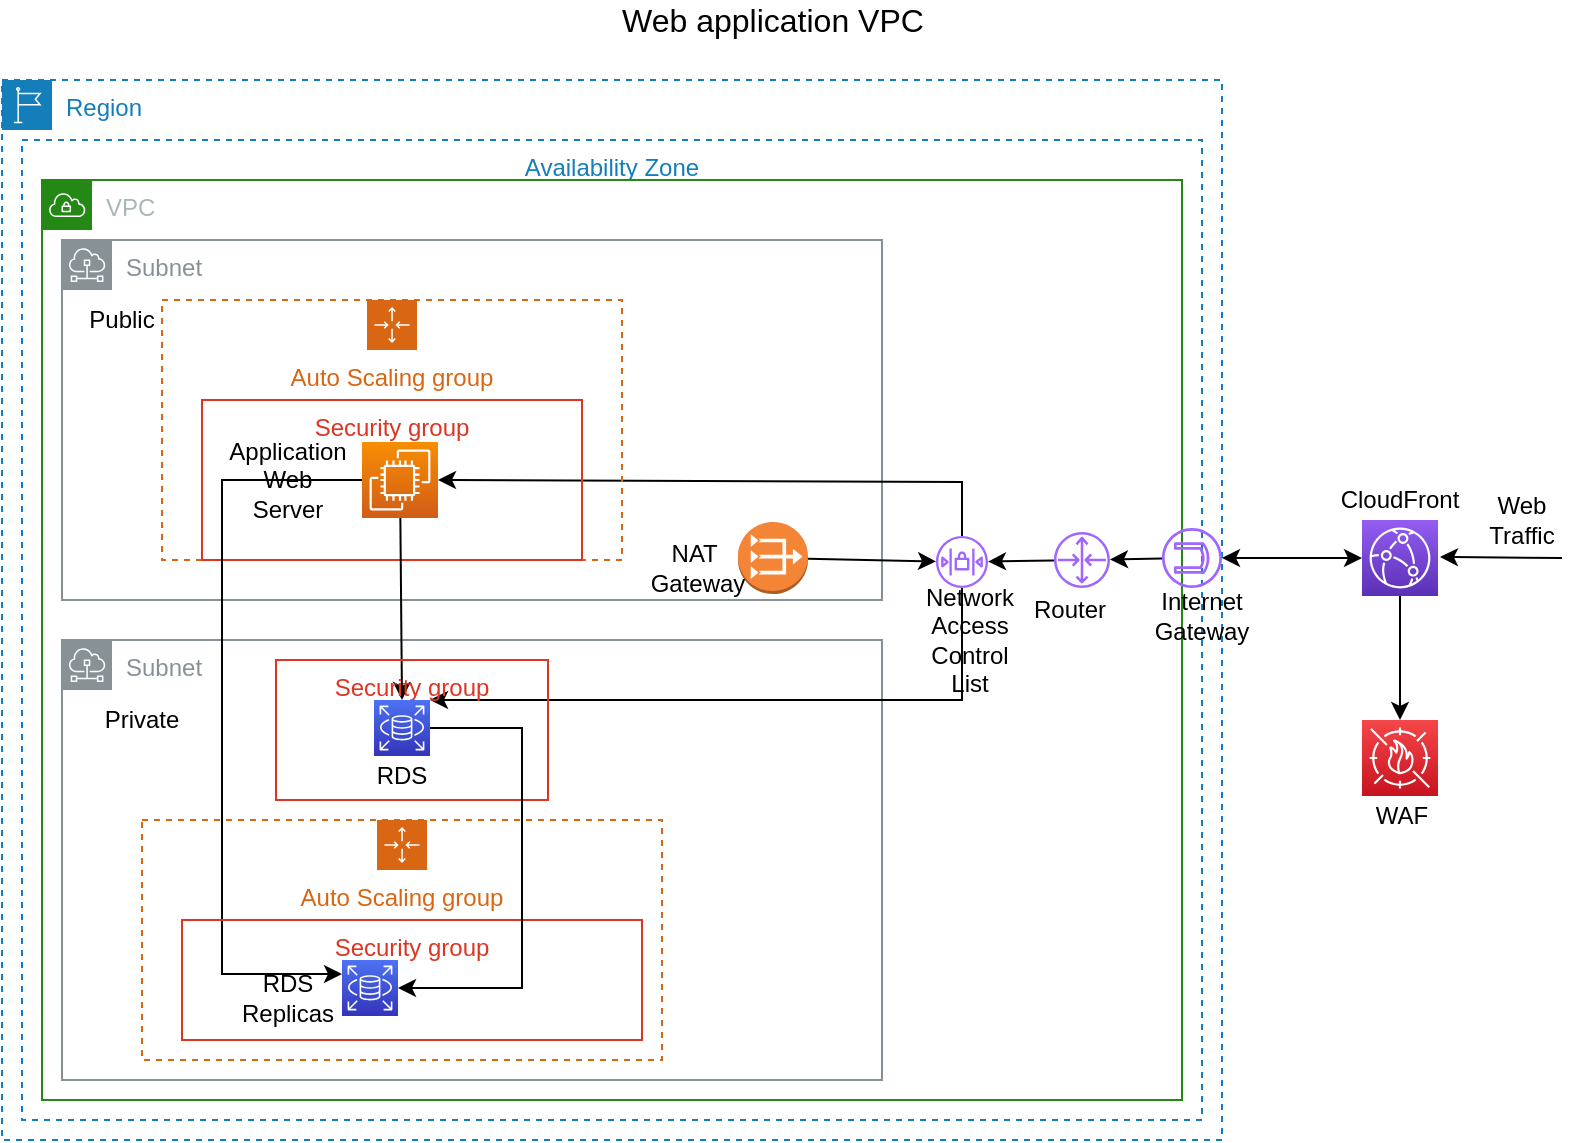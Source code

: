 <mxfile version="15.2.9" type="github">
  <diagram id="3wz_Bg6Wu5CAwzTQ0kBe" name="Page-1">
    <mxGraphModel dx="1629" dy="903" grid="1" gridSize="10" guides="1" tooltips="1" connect="1" arrows="1" fold="1" page="1" pageScale="1" pageWidth="850" pageHeight="1100" math="0" shadow="0">
      <root>
        <mxCell id="0" />
        <mxCell id="1" parent="0" />
        <mxCell id="N2PFwwYQiUMhbZ82afL--1" value="&lt;font style=&quot;font-size: 16px&quot;&gt;Web application VPC&lt;/font&gt;" style="text;html=1;strokeColor=none;fillColor=none;align=center;verticalAlign=middle;whiteSpace=wrap;rounded=0;" vertex="1" parent="1">
          <mxGeometry x="313" y="20" width="225" height="20" as="geometry" />
        </mxCell>
        <mxCell id="N2PFwwYQiUMhbZ82afL--2" value="Region" style="points=[[0,0],[0.25,0],[0.5,0],[0.75,0],[1,0],[1,0.25],[1,0.5],[1,0.75],[1,1],[0.75,1],[0.5,1],[0.25,1],[0,1],[0,0.75],[0,0.5],[0,0.25]];outlineConnect=0;gradientColor=none;html=1;whiteSpace=wrap;fontSize=12;fontStyle=0;shape=mxgraph.aws4.group;grIcon=mxgraph.aws4.group_region;strokeColor=#147EBA;fillColor=none;verticalAlign=top;align=left;spacingLeft=30;fontColor=#147EBA;dashed=1;" vertex="1" parent="1">
          <mxGeometry x="40" y="60" width="610" height="530" as="geometry" />
        </mxCell>
        <mxCell id="N2PFwwYQiUMhbZ82afL--9" style="edgeStyle=orthogonalEdgeStyle;rounded=0;orthogonalLoop=1;jettySize=auto;html=1;exitX=0.5;exitY=1;exitDx=0;exitDy=0;exitPerimeter=0;entryX=0.5;entryY=0;entryDx=0;entryDy=0;entryPerimeter=0;" edge="1" parent="1" source="N2PFwwYQiUMhbZ82afL--3" target="N2PFwwYQiUMhbZ82afL--4">
          <mxGeometry relative="1" as="geometry" />
        </mxCell>
        <mxCell id="N2PFwwYQiUMhbZ82afL--3" value="" style="sketch=0;points=[[0,0,0],[0.25,0,0],[0.5,0,0],[0.75,0,0],[1,0,0],[0,1,0],[0.25,1,0],[0.5,1,0],[0.75,1,0],[1,1,0],[0,0.25,0],[0,0.5,0],[0,0.75,0],[1,0.25,0],[1,0.5,0],[1,0.75,0]];outlineConnect=0;fontColor=#232F3E;gradientColor=#945DF2;gradientDirection=north;fillColor=#5A30B5;strokeColor=#ffffff;dashed=0;verticalLabelPosition=bottom;verticalAlign=top;align=center;html=1;fontSize=12;fontStyle=0;aspect=fixed;shape=mxgraph.aws4.resourceIcon;resIcon=mxgraph.aws4.cloudfront;" vertex="1" parent="1">
          <mxGeometry x="720" y="280" width="38" height="38" as="geometry" />
        </mxCell>
        <mxCell id="N2PFwwYQiUMhbZ82afL--4" value="" style="sketch=0;points=[[0,0,0],[0.25,0,0],[0.5,0,0],[0.75,0,0],[1,0,0],[0,1,0],[0.25,1,0],[0.5,1,0],[0.75,1,0],[1,1,0],[0,0.25,0],[0,0.5,0],[0,0.75,0],[1,0.25,0],[1,0.5,0],[1,0.75,0]];outlineConnect=0;fontColor=#232F3E;gradientColor=#F54749;gradientDirection=north;fillColor=#C7131F;strokeColor=#ffffff;dashed=0;verticalLabelPosition=bottom;verticalAlign=top;align=center;html=1;fontSize=12;fontStyle=0;aspect=fixed;shape=mxgraph.aws4.resourceIcon;resIcon=mxgraph.aws4.waf;" vertex="1" parent="1">
          <mxGeometry x="720" y="380" width="38" height="38" as="geometry" />
        </mxCell>
        <mxCell id="N2PFwwYQiUMhbZ82afL--5" value="CloudFront" style="text;html=1;strokeColor=none;fillColor=none;align=center;verticalAlign=middle;whiteSpace=wrap;rounded=0;" vertex="1" parent="1">
          <mxGeometry x="708" y="260" width="62" height="20" as="geometry" />
        </mxCell>
        <mxCell id="N2PFwwYQiUMhbZ82afL--6" value="WAF" style="text;html=1;strokeColor=none;fillColor=none;align=center;verticalAlign=middle;whiteSpace=wrap;rounded=0;" vertex="1" parent="1">
          <mxGeometry x="720" y="418" width="40" height="20" as="geometry" />
        </mxCell>
        <mxCell id="N2PFwwYQiUMhbZ82afL--10" value="Availability Zone" style="fillColor=none;strokeColor=#147EBA;dashed=1;verticalAlign=top;fontStyle=0;fontColor=#147EBA;" vertex="1" parent="1">
          <mxGeometry x="50" y="90" width="590" height="490" as="geometry" />
        </mxCell>
        <mxCell id="N2PFwwYQiUMhbZ82afL--11" value="VPC" style="points=[[0,0],[0.25,0],[0.5,0],[0.75,0],[1,0],[1,0.25],[1,0.5],[1,0.75],[1,1],[0.75,1],[0.5,1],[0.25,1],[0,1],[0,0.75],[0,0.5],[0,0.25]];outlineConnect=0;gradientColor=none;html=1;whiteSpace=wrap;fontSize=12;fontStyle=0;shape=mxgraph.aws4.group;grIcon=mxgraph.aws4.group_vpc;strokeColor=#248814;fillColor=none;verticalAlign=top;align=left;spacingLeft=30;fontColor=#AAB7B8;dashed=0;" vertex="1" parent="1">
          <mxGeometry x="60" y="110" width="570" height="460" as="geometry" />
        </mxCell>
        <mxCell id="N2PFwwYQiUMhbZ82afL--59" style="edgeStyle=none;rounded=0;orthogonalLoop=1;jettySize=auto;html=1;shadow=0;" edge="1" parent="1" source="N2PFwwYQiUMhbZ82afL--12" target="N2PFwwYQiUMhbZ82afL--26">
          <mxGeometry relative="1" as="geometry" />
        </mxCell>
        <mxCell id="N2PFwwYQiUMhbZ82afL--12" value="" style="sketch=0;outlineConnect=0;fontColor=#232F3E;gradientColor=none;fillColor=#A166FF;strokeColor=none;dashed=0;verticalLabelPosition=bottom;verticalAlign=top;align=center;html=1;fontSize=12;fontStyle=0;aspect=fixed;pointerEvents=1;shape=mxgraph.aws4.internet_gateway;rotation=90;" vertex="1" parent="1">
          <mxGeometry x="620" y="284" width="30" height="30" as="geometry" />
        </mxCell>
        <mxCell id="N2PFwwYQiUMhbZ82afL--15" value="" style="endArrow=classic;html=1;" edge="1" parent="1">
          <mxGeometry width="50" height="50" relative="1" as="geometry">
            <mxPoint x="820" y="299" as="sourcePoint" />
            <mxPoint x="759" y="298.5" as="targetPoint" />
          </mxGeometry>
        </mxCell>
        <mxCell id="N2PFwwYQiUMhbZ82afL--16" value="Web Traffic" style="text;html=1;strokeColor=none;fillColor=none;align=center;verticalAlign=middle;whiteSpace=wrap;rounded=0;" vertex="1" parent="1">
          <mxGeometry x="780" y="270" width="40" height="20" as="geometry" />
        </mxCell>
        <mxCell id="N2PFwwYQiUMhbZ82afL--17" value="Internet Gateway" style="text;html=1;strokeColor=none;fillColor=none;align=center;verticalAlign=middle;whiteSpace=wrap;rounded=0;" vertex="1" parent="1">
          <mxGeometry x="620" y="318" width="40" height="20" as="geometry" />
        </mxCell>
        <mxCell id="N2PFwwYQiUMhbZ82afL--19" value="" style="endArrow=classic;startArrow=classic;html=1;shadow=0;" edge="1" parent="1" source="N2PFwwYQiUMhbZ82afL--12">
          <mxGeometry width="50" height="50" relative="1" as="geometry">
            <mxPoint x="660" y="299" as="sourcePoint" />
            <mxPoint x="720" y="299" as="targetPoint" />
          </mxGeometry>
        </mxCell>
        <mxCell id="N2PFwwYQiUMhbZ82afL--20" style="edgeStyle=none;rounded=0;orthogonalLoop=1;jettySize=auto;html=1;entryX=0;entryY=0.5;entryDx=0;entryDy=0;entryPerimeter=0;shadow=0;" edge="1" parent="1" source="N2PFwwYQiUMhbZ82afL--3" target="N2PFwwYQiUMhbZ82afL--3">
          <mxGeometry relative="1" as="geometry" />
        </mxCell>
        <mxCell id="N2PFwwYQiUMhbZ82afL--21" value="Subnet" style="sketch=0;outlineConnect=0;gradientColor=none;html=1;whiteSpace=wrap;fontSize=12;fontStyle=0;shape=mxgraph.aws4.group;grIcon=mxgraph.aws4.group_subnet;strokeColor=#879196;fillColor=none;verticalAlign=top;align=left;spacingLeft=30;fontColor=#879196;dashed=0;" vertex="1" parent="1">
          <mxGeometry x="70" y="140" width="410" height="180" as="geometry" />
        </mxCell>
        <mxCell id="N2PFwwYQiUMhbZ82afL--22" value="Subnet" style="sketch=0;outlineConnect=0;gradientColor=none;html=1;whiteSpace=wrap;fontSize=12;fontStyle=0;shape=mxgraph.aws4.group;grIcon=mxgraph.aws4.group_subnet;strokeColor=#879196;fillColor=none;verticalAlign=top;align=left;spacingLeft=30;fontColor=#879196;dashed=0;" vertex="1" parent="1">
          <mxGeometry x="70" y="340" width="410" height="220" as="geometry" />
        </mxCell>
        <mxCell id="N2PFwwYQiUMhbZ82afL--23" value="Public" style="text;html=1;strokeColor=none;fillColor=none;align=center;verticalAlign=middle;whiteSpace=wrap;rounded=0;" vertex="1" parent="1">
          <mxGeometry x="70" y="170" width="60" height="20" as="geometry" />
        </mxCell>
        <mxCell id="N2PFwwYQiUMhbZ82afL--24" value="Private" style="text;html=1;strokeColor=none;fillColor=none;align=center;verticalAlign=middle;whiteSpace=wrap;rounded=0;" vertex="1" parent="1">
          <mxGeometry x="80" y="370" width="60" height="20" as="geometry" />
        </mxCell>
        <mxCell id="N2PFwwYQiUMhbZ82afL--34" style="edgeStyle=none;rounded=0;orthogonalLoop=1;jettySize=auto;html=1;shadow=0;" edge="1" parent="1" source="N2PFwwYQiUMhbZ82afL--26" target="N2PFwwYQiUMhbZ82afL--29">
          <mxGeometry relative="1" as="geometry" />
        </mxCell>
        <mxCell id="N2PFwwYQiUMhbZ82afL--26" value="" style="sketch=0;outlineConnect=0;fontColor=#232F3E;gradientColor=none;fillColor=#A166FF;strokeColor=none;dashed=0;verticalLabelPosition=bottom;verticalAlign=top;align=center;html=1;fontSize=12;fontStyle=0;aspect=fixed;pointerEvents=1;shape=mxgraph.aws4.router;" vertex="1" parent="1">
          <mxGeometry x="566" y="286" width="28" height="28" as="geometry" />
        </mxCell>
        <mxCell id="N2PFwwYQiUMhbZ82afL--28" value="Router" style="text;html=1;strokeColor=none;fillColor=none;align=center;verticalAlign=middle;whiteSpace=wrap;rounded=0;" vertex="1" parent="1">
          <mxGeometry x="554" y="315" width="40" height="20" as="geometry" />
        </mxCell>
        <mxCell id="N2PFwwYQiUMhbZ82afL--43" style="edgeStyle=none;rounded=0;orthogonalLoop=1;jettySize=auto;html=1;shadow=0;entryX=1;entryY=0.5;entryDx=0;entryDy=0;entryPerimeter=0;" edge="1" parent="1" source="N2PFwwYQiUMhbZ82afL--29" target="N2PFwwYQiUMhbZ82afL--45">
          <mxGeometry relative="1" as="geometry">
            <Array as="points">
              <mxPoint x="520" y="261" />
            </Array>
          </mxGeometry>
        </mxCell>
        <mxCell id="N2PFwwYQiUMhbZ82afL--60" style="edgeStyle=none;rounded=0;orthogonalLoop=1;jettySize=auto;html=1;entryX=1;entryY=0;entryDx=0;entryDy=0;entryPerimeter=0;shadow=0;" edge="1" parent="1" source="N2PFwwYQiUMhbZ82afL--29" target="N2PFwwYQiUMhbZ82afL--51">
          <mxGeometry relative="1" as="geometry">
            <Array as="points">
              <mxPoint x="520" y="370" />
              <mxPoint x="370" y="370" />
            </Array>
          </mxGeometry>
        </mxCell>
        <mxCell id="N2PFwwYQiUMhbZ82afL--29" value="" style="sketch=0;outlineConnect=0;fontColor=#232F3E;gradientColor=none;fillColor=#A166FF;strokeColor=none;dashed=0;verticalLabelPosition=bottom;verticalAlign=top;align=center;html=1;fontSize=12;fontStyle=0;aspect=fixed;pointerEvents=1;shape=mxgraph.aws4.network_access_control_list;" vertex="1" parent="1">
          <mxGeometry x="507" y="288" width="26" height="26" as="geometry" />
        </mxCell>
        <mxCell id="N2PFwwYQiUMhbZ82afL--31" value="Network&lt;br&gt;Access&lt;br&gt;Control&lt;br&gt;List" style="text;html=1;strokeColor=none;fillColor=none;align=center;verticalAlign=middle;whiteSpace=wrap;rounded=0;" vertex="1" parent="1">
          <mxGeometry x="504" y="330" width="40" height="20" as="geometry" />
        </mxCell>
        <mxCell id="N2PFwwYQiUMhbZ82afL--38" style="edgeStyle=none;rounded=0;orthogonalLoop=1;jettySize=auto;html=1;shadow=0;" edge="1" parent="1" source="N2PFwwYQiUMhbZ82afL--35" target="N2PFwwYQiUMhbZ82afL--29">
          <mxGeometry relative="1" as="geometry" />
        </mxCell>
        <mxCell id="N2PFwwYQiUMhbZ82afL--35" value="" style="outlineConnect=0;dashed=0;verticalLabelPosition=bottom;verticalAlign=top;align=center;html=1;shape=mxgraph.aws3.vpc_nat_gateway;fillColor=#F58536;gradientColor=none;" vertex="1" parent="1">
          <mxGeometry x="408" y="281" width="35" height="36" as="geometry" />
        </mxCell>
        <mxCell id="N2PFwwYQiUMhbZ82afL--40" value="Auto Scaling group" style="points=[[0,0],[0.25,0],[0.5,0],[0.75,0],[1,0],[1,0.25],[1,0.5],[1,0.75],[1,1],[0.75,1],[0.5,1],[0.25,1],[0,1],[0,0.75],[0,0.5],[0,0.25]];outlineConnect=0;gradientColor=none;html=1;whiteSpace=wrap;fontSize=12;fontStyle=0;shape=mxgraph.aws4.groupCenter;grIcon=mxgraph.aws4.group_auto_scaling_group;grStroke=1;strokeColor=#D86613;fillColor=none;verticalAlign=top;align=center;fontColor=#D86613;dashed=1;spacingTop=25;" vertex="1" parent="1">
          <mxGeometry x="120" y="170" width="230" height="130" as="geometry" />
        </mxCell>
        <mxCell id="N2PFwwYQiUMhbZ82afL--41" value="NAT&amp;nbsp;&lt;br&gt;Gateway" style="text;html=1;strokeColor=none;fillColor=none;align=center;verticalAlign=middle;whiteSpace=wrap;rounded=0;" vertex="1" parent="1">
          <mxGeometry x="368" y="294" width="40" height="20" as="geometry" />
        </mxCell>
        <mxCell id="N2PFwwYQiUMhbZ82afL--42" value="Auto Scaling group" style="points=[[0,0],[0.25,0],[0.5,0],[0.75,0],[1,0],[1,0.25],[1,0.5],[1,0.75],[1,1],[0.75,1],[0.5,1],[0.25,1],[0,1],[0,0.75],[0,0.5],[0,0.25]];outlineConnect=0;gradientColor=none;html=1;whiteSpace=wrap;fontSize=12;fontStyle=0;shape=mxgraph.aws4.groupCenter;grIcon=mxgraph.aws4.group_auto_scaling_group;grStroke=1;strokeColor=#D86613;fillColor=none;verticalAlign=top;align=center;fontColor=#D86613;dashed=1;spacingTop=25;" vertex="1" parent="1">
          <mxGeometry x="110" y="430" width="260" height="120" as="geometry" />
        </mxCell>
        <mxCell id="N2PFwwYQiUMhbZ82afL--44" value="Security group" style="fillColor=none;strokeColor=#DD3522;verticalAlign=top;fontStyle=0;fontColor=#DD3522;" vertex="1" parent="1">
          <mxGeometry x="140" y="220" width="190" height="80" as="geometry" />
        </mxCell>
        <mxCell id="N2PFwwYQiUMhbZ82afL--55" style="edgeStyle=none;rounded=0;orthogonalLoop=1;jettySize=auto;html=1;entryX=0.5;entryY=0;entryDx=0;entryDy=0;entryPerimeter=0;shadow=0;" edge="1" parent="1" source="N2PFwwYQiUMhbZ82afL--45" target="N2PFwwYQiUMhbZ82afL--51">
          <mxGeometry relative="1" as="geometry" />
        </mxCell>
        <mxCell id="N2PFwwYQiUMhbZ82afL--57" style="edgeStyle=none;rounded=0;orthogonalLoop=1;jettySize=auto;html=1;shadow=0;entryX=0;entryY=0.25;entryDx=0;entryDy=0;entryPerimeter=0;exitX=0;exitY=0.5;exitDx=0;exitDy=0;exitPerimeter=0;" edge="1" parent="1" source="N2PFwwYQiUMhbZ82afL--45" target="N2PFwwYQiUMhbZ82afL--52">
          <mxGeometry relative="1" as="geometry">
            <Array as="points">
              <mxPoint x="150" y="260" />
              <mxPoint x="150" y="507" />
            </Array>
          </mxGeometry>
        </mxCell>
        <mxCell id="N2PFwwYQiUMhbZ82afL--45" value="" style="sketch=0;points=[[0,0,0],[0.25,0,0],[0.5,0,0],[0.75,0,0],[1,0,0],[0,1,0],[0.25,1,0],[0.5,1,0],[0.75,1,0],[1,1,0],[0,0.25,0],[0,0.5,0],[0,0.75,0],[1,0.25,0],[1,0.5,0],[1,0.75,0]];outlineConnect=0;fontColor=#232F3E;gradientColor=#F78E04;gradientDirection=north;fillColor=#D05C17;strokeColor=#ffffff;dashed=0;verticalLabelPosition=bottom;verticalAlign=top;align=center;html=1;fontSize=12;fontStyle=0;aspect=fixed;shape=mxgraph.aws4.resourceIcon;resIcon=mxgraph.aws4.ec2;" vertex="1" parent="1">
          <mxGeometry x="220" y="241" width="38" height="38" as="geometry" />
        </mxCell>
        <mxCell id="N2PFwwYQiUMhbZ82afL--46" value="Application &lt;br&gt;Web&lt;br&gt;Server" style="text;html=1;strokeColor=none;fillColor=none;align=center;verticalAlign=middle;whiteSpace=wrap;rounded=0;" vertex="1" parent="1">
          <mxGeometry x="146" y="250" width="74" height="20" as="geometry" />
        </mxCell>
        <mxCell id="N2PFwwYQiUMhbZ82afL--48" value="Security group" style="fillColor=none;strokeColor=#DD3522;verticalAlign=top;fontStyle=0;fontColor=#DD3522;" vertex="1" parent="1">
          <mxGeometry x="177" y="350" width="136" height="70" as="geometry" />
        </mxCell>
        <mxCell id="N2PFwwYQiUMhbZ82afL--49" value="Security group" style="fillColor=none;strokeColor=#DD3522;verticalAlign=top;fontStyle=0;fontColor=#DD3522;" vertex="1" parent="1">
          <mxGeometry x="130" y="480" width="230" height="60" as="geometry" />
        </mxCell>
        <mxCell id="N2PFwwYQiUMhbZ82afL--56" style="edgeStyle=none;rounded=0;orthogonalLoop=1;jettySize=auto;html=1;shadow=0;exitX=1;exitY=0.5;exitDx=0;exitDy=0;exitPerimeter=0;" edge="1" parent="1" source="N2PFwwYQiUMhbZ82afL--51" target="N2PFwwYQiUMhbZ82afL--52">
          <mxGeometry relative="1" as="geometry">
            <Array as="points">
              <mxPoint x="300" y="384" />
              <mxPoint x="300" y="514" />
            </Array>
          </mxGeometry>
        </mxCell>
        <mxCell id="N2PFwwYQiUMhbZ82afL--51" value="" style="sketch=0;points=[[0,0,0],[0.25,0,0],[0.5,0,0],[0.75,0,0],[1,0,0],[0,1,0],[0.25,1,0],[0.5,1,0],[0.75,1,0],[1,1,0],[0,0.25,0],[0,0.5,0],[0,0.75,0],[1,0.25,0],[1,0.5,0],[1,0.75,0]];outlineConnect=0;fontColor=#232F3E;gradientColor=#4D72F3;gradientDirection=north;fillColor=#3334B9;strokeColor=#ffffff;dashed=0;verticalLabelPosition=bottom;verticalAlign=top;align=center;html=1;fontSize=12;fontStyle=0;aspect=fixed;shape=mxgraph.aws4.resourceIcon;resIcon=mxgraph.aws4.rds;" vertex="1" parent="1">
          <mxGeometry x="226" y="370" width="28" height="28" as="geometry" />
        </mxCell>
        <mxCell id="N2PFwwYQiUMhbZ82afL--52" value="" style="sketch=0;points=[[0,0,0],[0.25,0,0],[0.5,0,0],[0.75,0,0],[1,0,0],[0,1,0],[0.25,1,0],[0.5,1,0],[0.75,1,0],[1,1,0],[0,0.25,0],[0,0.5,0],[0,0.75,0],[1,0.25,0],[1,0.5,0],[1,0.75,0]];outlineConnect=0;fontColor=#232F3E;gradientColor=#4D72F3;gradientDirection=north;fillColor=#3334B9;strokeColor=#ffffff;dashed=0;verticalLabelPosition=bottom;verticalAlign=top;align=center;html=1;fontSize=12;fontStyle=0;aspect=fixed;shape=mxgraph.aws4.resourceIcon;resIcon=mxgraph.aws4.rds;" vertex="1" parent="1">
          <mxGeometry x="210" y="500" width="28" height="28" as="geometry" />
        </mxCell>
        <mxCell id="N2PFwwYQiUMhbZ82afL--53" value="RDS" style="text;html=1;strokeColor=none;fillColor=none;align=center;verticalAlign=middle;whiteSpace=wrap;rounded=0;" vertex="1" parent="1">
          <mxGeometry x="220" y="398" width="40" height="20" as="geometry" />
        </mxCell>
        <mxCell id="N2PFwwYQiUMhbZ82afL--54" value="RDS Replicas" style="text;html=1;strokeColor=none;fillColor=none;align=center;verticalAlign=middle;whiteSpace=wrap;rounded=0;" vertex="1" parent="1">
          <mxGeometry x="163" y="510" width="40" height="18" as="geometry" />
        </mxCell>
      </root>
    </mxGraphModel>
  </diagram>
</mxfile>
